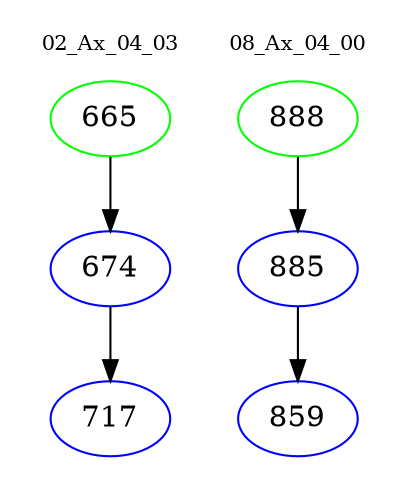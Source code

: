digraph{
subgraph cluster_0 {
color = white
label = "02_Ax_04_03";
fontsize=10;
T0_665 [label="665", color="green"]
T0_665 -> T0_674 [color="black"]
T0_674 [label="674", color="blue"]
T0_674 -> T0_717 [color="black"]
T0_717 [label="717", color="blue"]
}
subgraph cluster_1 {
color = white
label = "08_Ax_04_00";
fontsize=10;
T1_888 [label="888", color="green"]
T1_888 -> T1_885 [color="black"]
T1_885 [label="885", color="blue"]
T1_885 -> T1_859 [color="black"]
T1_859 [label="859", color="blue"]
}
}
